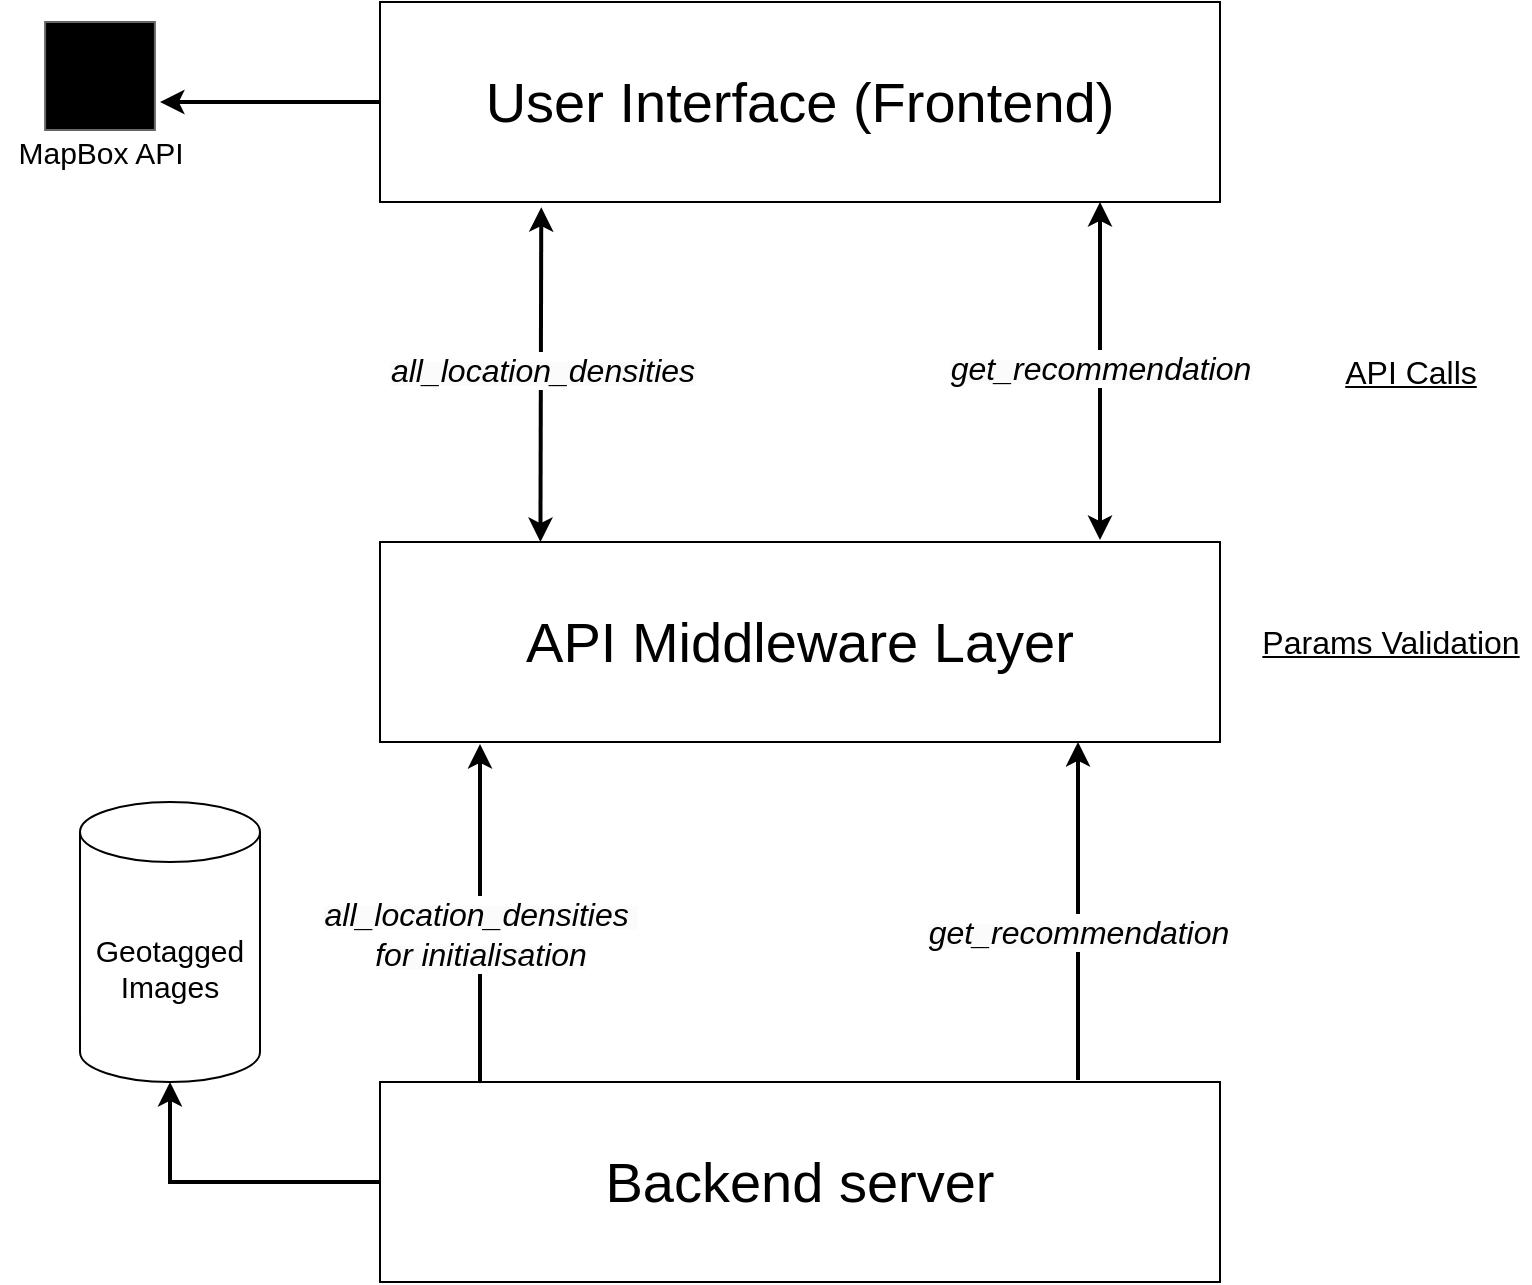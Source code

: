 <mxfile version="26.0.16">
  <diagram name="Page-1" id="GVBYsv24AehNYEL1PtUf">
    <mxGraphModel dx="1509" dy="787" grid="1" gridSize="10" guides="1" tooltips="1" connect="1" arrows="1" fold="1" page="1" pageScale="1" pageWidth="850" pageHeight="1100" math="0" shadow="0">
      <root>
        <mxCell id="0" />
        <mxCell id="1" parent="0" />
        <mxCell id="6GdI-8bJFvZNccGivHPf-25" style="edgeStyle=orthogonalEdgeStyle;rounded=0;orthogonalLoop=1;jettySize=auto;html=1;strokeWidth=2;" edge="1" parent="1" source="6GdI-8bJFvZNccGivHPf-1">
          <mxGeometry relative="1" as="geometry">
            <mxPoint x="90" y="90" as="targetPoint" />
          </mxGeometry>
        </mxCell>
        <mxCell id="6GdI-8bJFvZNccGivHPf-1" value="&lt;font style=&quot;font-size: 28px;&quot;&gt;User Interface (Frontend)&lt;/font&gt;" style="rounded=0;whiteSpace=wrap;html=1;" vertex="1" parent="1">
          <mxGeometry x="200" y="40" width="420" height="100" as="geometry" />
        </mxCell>
        <mxCell id="6GdI-8bJFvZNccGivHPf-4" value="&lt;font style=&quot;font-size: 28px;&quot;&gt;API Middleware Layer&lt;/font&gt;" style="rounded=0;whiteSpace=wrap;html=1;" vertex="1" parent="1">
          <mxGeometry x="200" y="310" width="420" height="100" as="geometry" />
        </mxCell>
        <mxCell id="6GdI-8bJFvZNccGivHPf-16" value="&lt;font style=&quot;font-size: 28px;&quot;&gt;Backend server&lt;/font&gt;" style="rounded=0;whiteSpace=wrap;html=1;" vertex="1" parent="1">
          <mxGeometry x="200" y="580" width="420" height="100" as="geometry" />
        </mxCell>
        <mxCell id="6GdI-8bJFvZNccGivHPf-17" style="edgeStyle=orthogonalEdgeStyle;rounded=0;orthogonalLoop=1;jettySize=auto;html=1;exitX=0.797;exitY=0.993;exitDx=0;exitDy=0;entryX=0.798;entryY=-0.02;entryDx=0;entryDy=0;entryPerimeter=0;exitPerimeter=0;strokeWidth=2;" edge="1" parent="1">
          <mxGeometry relative="1" as="geometry">
            <mxPoint x="549" y="579" as="sourcePoint" />
            <mxPoint x="549" y="410" as="targetPoint" />
          </mxGeometry>
        </mxCell>
        <mxCell id="6GdI-8bJFvZNccGivHPf-18" value="&lt;span style=&quot;background-color: rgb(251, 251, 251);&quot;&gt;&lt;font style=&quot;font-size: 16px;&quot;&gt;&lt;i style=&quot;&quot;&gt;get_recommendation&lt;/i&gt;&lt;/font&gt;&lt;/span&gt;" style="edgeLabel;html=1;align=center;verticalAlign=middle;resizable=0;points=[];" vertex="1" connectable="0" parent="6GdI-8bJFvZNccGivHPf-17">
          <mxGeometry x="-0.122" relative="1" as="geometry">
            <mxPoint as="offset" />
          </mxGeometry>
        </mxCell>
        <mxCell id="6GdI-8bJFvZNccGivHPf-19" style="edgeStyle=orthogonalEdgeStyle;rounded=0;orthogonalLoop=1;jettySize=auto;html=1;exitX=0.797;exitY=0.993;exitDx=0;exitDy=0;entryX=0.798;entryY=-0.02;entryDx=0;entryDy=0;entryPerimeter=0;exitPerimeter=0;strokeWidth=2;" edge="1" parent="1">
          <mxGeometry relative="1" as="geometry">
            <mxPoint x="250" y="580" as="sourcePoint" />
            <mxPoint x="250" y="411" as="targetPoint" />
          </mxGeometry>
        </mxCell>
        <mxCell id="6GdI-8bJFvZNccGivHPf-20" value="&lt;span style=&quot;background-color: rgb(251, 251, 251);&quot;&gt;&lt;font style=&quot;font-size: 16px;&quot;&gt;&lt;i style=&quot;&quot;&gt;all_location_densities&amp;nbsp;&lt;br&gt;for initialisation&lt;/i&gt;&lt;/font&gt;&lt;/span&gt;" style="edgeLabel;html=1;align=center;verticalAlign=middle;resizable=0;points=[];" vertex="1" connectable="0" parent="6GdI-8bJFvZNccGivHPf-19">
          <mxGeometry x="-0.122" relative="1" as="geometry">
            <mxPoint as="offset" />
          </mxGeometry>
        </mxCell>
        <mxCell id="6GdI-8bJFvZNccGivHPf-21" value="&lt;font style=&quot;font-size: 15px;&quot;&gt;Geotagged&lt;/font&gt;&lt;div&gt;&lt;font style=&quot;font-size: 15px;&quot;&gt;Images&lt;/font&gt;&lt;/div&gt;" style="shape=cylinder3;whiteSpace=wrap;html=1;boundedLbl=1;backgroundOutline=1;size=15;" vertex="1" parent="1">
          <mxGeometry x="50" y="440" width="90" height="140" as="geometry" />
        </mxCell>
        <mxCell id="6GdI-8bJFvZNccGivHPf-22" style="edgeStyle=orthogonalEdgeStyle;rounded=0;orthogonalLoop=1;jettySize=auto;html=1;entryX=0.5;entryY=1;entryDx=0;entryDy=0;entryPerimeter=0;strokeWidth=2;" edge="1" parent="1" source="6GdI-8bJFvZNccGivHPf-16" target="6GdI-8bJFvZNccGivHPf-21">
          <mxGeometry relative="1" as="geometry" />
        </mxCell>
        <mxCell id="6GdI-8bJFvZNccGivHPf-23" value="" style="points=[];aspect=fixed;html=1;align=center;shadow=0;fillColor=light-dark(#000000, #1a1a1a);strokeColor=#666666;shape=mxgraph.alibaba_cloud.uis_ultimate_internet_service;gradientColor=light-dark(#000000, #535353);strokeWidth=1;fillStyle=cross-hatch;" vertex="1" parent="1">
          <mxGeometry x="32.55" y="50" width="54.9" height="54" as="geometry" />
        </mxCell>
        <mxCell id="6GdI-8bJFvZNccGivHPf-24" value="&lt;font style=&quot;font-size: 15px;&quot;&gt;MapBox API&lt;/font&gt;" style="text;html=1;align=center;verticalAlign=middle;resizable=0;points=[];autosize=1;strokeColor=none;fillColor=none;" vertex="1" parent="1">
          <mxGeometry x="10" y="100" width="100" height="30" as="geometry" />
        </mxCell>
        <mxCell id="6GdI-8bJFvZNccGivHPf-27" value="" style="endArrow=classic;startArrow=classic;html=1;rounded=0;exitX=0.191;exitY=-0.022;exitDx=0;exitDy=0;exitPerimeter=0;strokeWidth=2;entryX=0.192;entryY=1.004;entryDx=0;entryDy=0;entryPerimeter=0;" edge="1" parent="1">
          <mxGeometry width="50" height="50" relative="1" as="geometry">
            <mxPoint x="280.22" y="310.0" as="sourcePoint" />
            <mxPoint x="280.64" y="142.6" as="targetPoint" />
          </mxGeometry>
        </mxCell>
        <mxCell id="6GdI-8bJFvZNccGivHPf-32" value="&lt;i style=&quot;background-color: rgb(251, 251, 251);&quot;&gt;&lt;font style=&quot;font-size: 16px;&quot;&gt;all_location_densities&lt;/font&gt;&lt;/i&gt;" style="edgeLabel;html=1;align=center;verticalAlign=middle;resizable=0;points=[];" vertex="1" connectable="0" parent="6GdI-8bJFvZNccGivHPf-27">
          <mxGeometry x="0.025" relative="1" as="geometry">
            <mxPoint as="offset" />
          </mxGeometry>
        </mxCell>
        <mxCell id="6GdI-8bJFvZNccGivHPf-33" value="" style="endArrow=classic;startArrow=classic;html=1;rounded=0;exitX=0.2;exitY=-0.013;exitDx=0;exitDy=0;exitPerimeter=0;strokeWidth=2;" edge="1" parent="1">
          <mxGeometry width="50" height="50" relative="1" as="geometry">
            <mxPoint x="560" y="309" as="sourcePoint" />
            <mxPoint x="560" y="140" as="targetPoint" />
          </mxGeometry>
        </mxCell>
        <mxCell id="6GdI-8bJFvZNccGivHPf-34" value="&lt;i style=&quot;background-color: rgb(251, 251, 251);&quot;&gt;&lt;font style=&quot;font-size: 16px;&quot;&gt;get_recommendation&lt;/font&gt;&lt;/i&gt;" style="edgeLabel;html=1;align=center;verticalAlign=middle;resizable=0;points=[];" vertex="1" connectable="0" parent="6GdI-8bJFvZNccGivHPf-33">
          <mxGeometry x="0.025" relative="1" as="geometry">
            <mxPoint as="offset" />
          </mxGeometry>
        </mxCell>
        <mxCell id="6GdI-8bJFvZNccGivHPf-35" value="&lt;font style=&quot;font-size: 16px;&quot;&gt;&lt;u style=&quot;&quot;&gt;Params Validation&lt;/u&gt;&lt;/font&gt;" style="text;html=1;align=center;verticalAlign=middle;resizable=0;points=[];autosize=1;strokeColor=none;fillColor=none;" vertex="1" parent="1">
          <mxGeometry x="635" y="345" width="140" height="30" as="geometry" />
        </mxCell>
        <mxCell id="6GdI-8bJFvZNccGivHPf-36" value="&lt;font style=&quot;font-size: 16px;&quot;&gt;&lt;u style=&quot;&quot;&gt;API Calls&lt;/u&gt;&lt;/font&gt;" style="text;html=1;align=center;verticalAlign=middle;resizable=0;points=[];autosize=1;strokeColor=none;fillColor=none;" vertex="1" parent="1">
          <mxGeometry x="670" y="210" width="90" height="30" as="geometry" />
        </mxCell>
      </root>
    </mxGraphModel>
  </diagram>
</mxfile>
